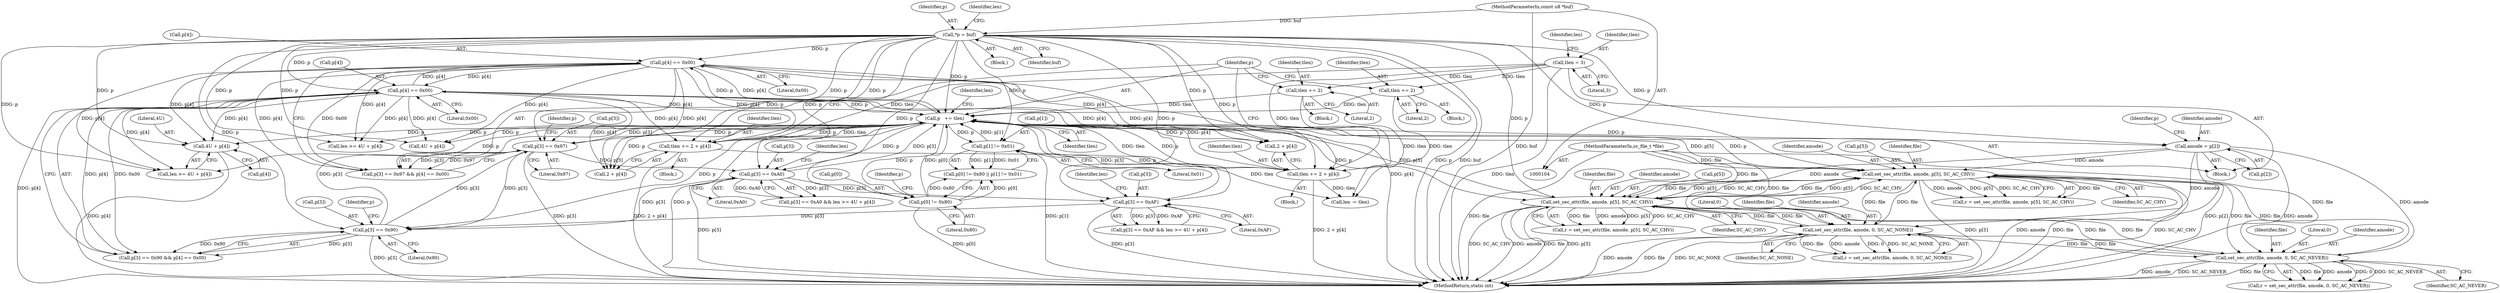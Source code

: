 digraph "0_OpenSC_8fe377e93b4b56060e5bbfb6f3142ceaeca744fa_0@pointer" {
"1000225" [label="(Call,4U + p[4])"];
"1000111" [label="(Call,*p = buf)"];
"1000107" [label="(MethodParameterIn,const u8 *buf)"];
"1000192" [label="(Call,p[4] == 0x00)"];
"1000161" [label="(Call,p[4] == 0x00)"];
"1000303" [label="(Call,p   += tlen)"];
"1000286" [label="(Call,tlen += 2 + p[4])"];
"1000121" [label="(Call,tlen = 3)"];
"1000212" [label="(Call,tlen += 2)"];
"1000181" [label="(Call,tlen += 2)"];
"1000247" [label="(Call,tlen += 2 + p[4])"];
"1000187" [label="(Call,p[3] == 0x97)"];
"1000156" [label="(Call,p[3] == 0x90)"];
"1000218" [label="(Call,p[3] == 0xA0)"];
"1000257" [label="(Call,p[3] == 0xAF)"];
"1000234" [label="(Call,set_sec_attr(file, amode, p[5], SC_AC_CHV))"];
"1000273" [label="(Call,set_sec_attr(file, amode, p[5], SC_AC_CHV))"];
"1000170" [label="(Call,set_sec_attr(file, amode, 0, SC_AC_NONE))"];
"1000201" [label="(Call,set_sec_attr(file, amode, 0, SC_AC_NEVER))"];
"1000106" [label="(MethodParameterIn,sc_file_t *file)"];
"1000149" [label="(Call,amode = p[2])"];
"1000135" [label="(Call,p[1] != 0x01)"];
"1000130" [label="(Call,p[0] != 0x80)"];
"1000123" [label="(Literal,3)"];
"1000183" [label="(Literal,2)"];
"1000173" [label="(Literal,0)"];
"1000213" [label="(Identifier,tlen)"];
"1000168" [label="(Call,r = set_sec_attr(file, amode, 0, SC_AC_NONE))"];
"1000223" [label="(Call,len >= 4U + p[4])"];
"1000137" [label="(Identifier,p)"];
"1000307" [label="(Identifier,len)"];
"1000191" [label="(Literal,0x97)"];
"1000150" [label="(Identifier,amode)"];
"1000156" [label="(Call,p[3] == 0x90)"];
"1000311" [label="(MethodReturn,static int)"];
"1000130" [label="(Call,p[0] != 0x80)"];
"1000162" [label="(Call,p[4])"];
"1000187" [label="(Call,p[3] == 0x97)"];
"1000196" [label="(Literal,0x00)"];
"1000230" [label="(Block,)"];
"1000212" [label="(Call,tlen += 2)"];
"1000304" [label="(Identifier,p)"];
"1000157" [label="(Call,p[3])"];
"1000139" [label="(Literal,0x01)"];
"1000287" [label="(Identifier,tlen)"];
"1000273" [label="(Call,set_sec_attr(file, amode, p[5], SC_AC_CHV))"];
"1000263" [label="(Identifier,len)"];
"1000193" [label="(Call,p[4])"];
"1000199" [label="(Call,r = set_sec_attr(file, amode, 0, SC_AC_NEVER))"];
"1000129" [label="(Call,p[0] != 0x80 || p[1] != 0x01)"];
"1000274" [label="(Identifier,file)"];
"1000306" [label="(Call,len -= tlen)"];
"1000288" [label="(Call,2 + p[4])"];
"1000226" [label="(Literal,4U)"];
"1000275" [label="(Identifier,amode)"];
"1000131" [label="(Call,p[0])"];
"1000276" [label="(Call,p[5])"];
"1000106" [label="(MethodParameterIn,sc_file_t *file)"];
"1000194" [label="(Identifier,p)"];
"1000163" [label="(Identifier,p)"];
"1000171" [label="(Identifier,file)"];
"1000181" [label="(Call,tlen += 2)"];
"1000134" [label="(Literal,0x80)"];
"1000247" [label="(Call,tlen += 2 + p[4])"];
"1000217" [label="(Call,p[3] == 0xA0 && len >= 4U + p[4])"];
"1000234" [label="(Call,set_sec_attr(file, amode, p[5], SC_AC_CHV))"];
"1000271" [label="(Call,r = set_sec_attr(file, amode, p[5], SC_AC_CHV))"];
"1000192" [label="(Call,p[4] == 0x00)"];
"1000202" [label="(Identifier,file)"];
"1000305" [label="(Identifier,tlen)"];
"1000225" [label="(Call,4U + p[4])"];
"1000186" [label="(Call,p[3] == 0x97 && p[4] == 0x00)"];
"1000248" [label="(Identifier,tlen)"];
"1000236" [label="(Identifier,amode)"];
"1000107" [label="(MethodParameterIn,const u8 *buf)"];
"1000232" [label="(Call,r = set_sec_attr(file, amode, p[5], SC_AC_CHV))"];
"1000261" [label="(Literal,0xAF)"];
"1000269" [label="(Block,)"];
"1000151" [label="(Call,p[2])"];
"1000237" [label="(Call,p[5])"];
"1000118" [label="(Block,)"];
"1000201" [label="(Call,set_sec_attr(file, amode, 0, SC_AC_NEVER))"];
"1000262" [label="(Call,len >= 4U + p[4])"];
"1000257" [label="(Call,p[3] == 0xAF)"];
"1000136" [label="(Call,p[1])"];
"1000303" [label="(Call,p   += tlen)"];
"1000166" [label="(Block,)"];
"1000135" [label="(Call,p[1] != 0x01)"];
"1000240" [label="(Identifier,SC_AC_CHV)"];
"1000109" [label="(Block,)"];
"1000113" [label="(Identifier,buf)"];
"1000122" [label="(Identifier,tlen)"];
"1000170" [label="(Call,set_sec_attr(file, amode, 0, SC_AC_NONE))"];
"1000264" [label="(Call,4U + p[4])"];
"1000112" [label="(Identifier,p)"];
"1000205" [label="(Identifier,SC_AC_NEVER)"];
"1000116" [label="(Identifier,len)"];
"1000161" [label="(Call,p[4] == 0x00)"];
"1000204" [label="(Literal,0)"];
"1000249" [label="(Call,2 + p[4])"];
"1000235" [label="(Identifier,file)"];
"1000256" [label="(Call,p[3] == 0xAF && len >= 4U + p[4])"];
"1000111" [label="(Call,*p = buf)"];
"1000219" [label="(Call,p[3])"];
"1000172" [label="(Identifier,amode)"];
"1000203" [label="(Identifier,amode)"];
"1000155" [label="(Call,p[3] == 0x90 && p[4] == 0x00)"];
"1000214" [label="(Literal,2)"];
"1000174" [label="(Identifier,SC_AC_NONE)"];
"1000224" [label="(Identifier,len)"];
"1000121" [label="(Call,tlen = 3)"];
"1000160" [label="(Literal,0x90)"];
"1000127" [label="(Identifier,len)"];
"1000165" [label="(Literal,0x00)"];
"1000279" [label="(Identifier,SC_AC_CHV)"];
"1000188" [label="(Call,p[3])"];
"1000222" [label="(Literal,0xA0)"];
"1000158" [label="(Identifier,p)"];
"1000218" [label="(Call,p[3] == 0xA0)"];
"1000258" [label="(Call,p[3])"];
"1000149" [label="(Call,amode = p[2])"];
"1000286" [label="(Call,tlen += 2 + p[4])"];
"1000197" [label="(Block,)"];
"1000182" [label="(Identifier,tlen)"];
"1000227" [label="(Call,p[4])"];
"1000225" -> "1000223"  [label="AST: "];
"1000225" -> "1000227"  [label="CFG: "];
"1000226" -> "1000225"  [label="AST: "];
"1000227" -> "1000225"  [label="AST: "];
"1000223" -> "1000225"  [label="CFG: "];
"1000225" -> "1000311"  [label="DDG: p[4]"];
"1000111" -> "1000225"  [label="DDG: p"];
"1000192" -> "1000225"  [label="DDG: p[4]"];
"1000161" -> "1000225"  [label="DDG: p[4]"];
"1000303" -> "1000225"  [label="DDG: p"];
"1000111" -> "1000109"  [label="AST: "];
"1000111" -> "1000113"  [label="CFG: "];
"1000112" -> "1000111"  [label="AST: "];
"1000113" -> "1000111"  [label="AST: "];
"1000116" -> "1000111"  [label="CFG: "];
"1000111" -> "1000311"  [label="DDG: p"];
"1000111" -> "1000311"  [label="DDG: buf"];
"1000107" -> "1000111"  [label="DDG: buf"];
"1000111" -> "1000130"  [label="DDG: p"];
"1000111" -> "1000135"  [label="DDG: p"];
"1000111" -> "1000149"  [label="DDG: p"];
"1000111" -> "1000156"  [label="DDG: p"];
"1000111" -> "1000161"  [label="DDG: p"];
"1000111" -> "1000187"  [label="DDG: p"];
"1000111" -> "1000192"  [label="DDG: p"];
"1000111" -> "1000218"  [label="DDG: p"];
"1000111" -> "1000223"  [label="DDG: p"];
"1000111" -> "1000234"  [label="DDG: p"];
"1000111" -> "1000247"  [label="DDG: p"];
"1000111" -> "1000249"  [label="DDG: p"];
"1000111" -> "1000257"  [label="DDG: p"];
"1000111" -> "1000262"  [label="DDG: p"];
"1000111" -> "1000264"  [label="DDG: p"];
"1000111" -> "1000273"  [label="DDG: p"];
"1000111" -> "1000286"  [label="DDG: p"];
"1000111" -> "1000288"  [label="DDG: p"];
"1000111" -> "1000303"  [label="DDG: p"];
"1000107" -> "1000104"  [label="AST: "];
"1000107" -> "1000311"  [label="DDG: buf"];
"1000192" -> "1000186"  [label="AST: "];
"1000192" -> "1000196"  [label="CFG: "];
"1000193" -> "1000192"  [label="AST: "];
"1000196" -> "1000192"  [label="AST: "];
"1000186" -> "1000192"  [label="CFG: "];
"1000192" -> "1000311"  [label="DDG: p[4]"];
"1000192" -> "1000161"  [label="DDG: p[4]"];
"1000192" -> "1000186"  [label="DDG: p[4]"];
"1000192" -> "1000186"  [label="DDG: 0x00"];
"1000161" -> "1000192"  [label="DDG: p[4]"];
"1000303" -> "1000192"  [label="DDG: p"];
"1000192" -> "1000223"  [label="DDG: p[4]"];
"1000192" -> "1000247"  [label="DDG: p[4]"];
"1000192" -> "1000249"  [label="DDG: p[4]"];
"1000192" -> "1000262"  [label="DDG: p[4]"];
"1000192" -> "1000264"  [label="DDG: p[4]"];
"1000192" -> "1000286"  [label="DDG: p[4]"];
"1000192" -> "1000288"  [label="DDG: p[4]"];
"1000192" -> "1000303"  [label="DDG: p[4]"];
"1000161" -> "1000155"  [label="AST: "];
"1000161" -> "1000165"  [label="CFG: "];
"1000162" -> "1000161"  [label="AST: "];
"1000165" -> "1000161"  [label="AST: "];
"1000155" -> "1000161"  [label="CFG: "];
"1000161" -> "1000311"  [label="DDG: p[4]"];
"1000161" -> "1000155"  [label="DDG: p[4]"];
"1000161" -> "1000155"  [label="DDG: 0x00"];
"1000303" -> "1000161"  [label="DDG: p"];
"1000161" -> "1000223"  [label="DDG: p[4]"];
"1000161" -> "1000247"  [label="DDG: p[4]"];
"1000161" -> "1000249"  [label="DDG: p[4]"];
"1000161" -> "1000262"  [label="DDG: p[4]"];
"1000161" -> "1000264"  [label="DDG: p[4]"];
"1000161" -> "1000286"  [label="DDG: p[4]"];
"1000161" -> "1000288"  [label="DDG: p[4]"];
"1000161" -> "1000303"  [label="DDG: p[4]"];
"1000303" -> "1000118"  [label="AST: "];
"1000303" -> "1000305"  [label="CFG: "];
"1000304" -> "1000303"  [label="AST: "];
"1000305" -> "1000303"  [label="AST: "];
"1000307" -> "1000303"  [label="CFG: "];
"1000303" -> "1000311"  [label="DDG: p"];
"1000303" -> "1000130"  [label="DDG: p"];
"1000303" -> "1000135"  [label="DDG: p"];
"1000303" -> "1000149"  [label="DDG: p"];
"1000303" -> "1000156"  [label="DDG: p"];
"1000303" -> "1000187"  [label="DDG: p"];
"1000303" -> "1000218"  [label="DDG: p"];
"1000303" -> "1000223"  [label="DDG: p"];
"1000303" -> "1000234"  [label="DDG: p"];
"1000303" -> "1000247"  [label="DDG: p"];
"1000303" -> "1000249"  [label="DDG: p"];
"1000303" -> "1000257"  [label="DDG: p"];
"1000303" -> "1000262"  [label="DDG: p"];
"1000303" -> "1000264"  [label="DDG: p"];
"1000303" -> "1000273"  [label="DDG: p"];
"1000303" -> "1000286"  [label="DDG: p"];
"1000303" -> "1000288"  [label="DDG: p"];
"1000286" -> "1000303"  [label="DDG: tlen"];
"1000212" -> "1000303"  [label="DDG: tlen"];
"1000181" -> "1000303"  [label="DDG: tlen"];
"1000247" -> "1000303"  [label="DDG: tlen"];
"1000187" -> "1000303"  [label="DDG: p[3]"];
"1000234" -> "1000303"  [label="DDG: p[5]"];
"1000156" -> "1000303"  [label="DDG: p[3]"];
"1000218" -> "1000303"  [label="DDG: p[3]"];
"1000257" -> "1000303"  [label="DDG: p[3]"];
"1000135" -> "1000303"  [label="DDG: p[1]"];
"1000130" -> "1000303"  [label="DDG: p[0]"];
"1000273" -> "1000303"  [label="DDG: p[5]"];
"1000286" -> "1000269"  [label="AST: "];
"1000286" -> "1000288"  [label="CFG: "];
"1000287" -> "1000286"  [label="AST: "];
"1000288" -> "1000286"  [label="AST: "];
"1000304" -> "1000286"  [label="CFG: "];
"1000286" -> "1000311"  [label="DDG: 2 + p[4]"];
"1000121" -> "1000286"  [label="DDG: tlen"];
"1000286" -> "1000306"  [label="DDG: tlen"];
"1000121" -> "1000118"  [label="AST: "];
"1000121" -> "1000123"  [label="CFG: "];
"1000122" -> "1000121"  [label="AST: "];
"1000123" -> "1000121"  [label="AST: "];
"1000127" -> "1000121"  [label="CFG: "];
"1000121" -> "1000311"  [label="DDG: tlen"];
"1000121" -> "1000181"  [label="DDG: tlen"];
"1000121" -> "1000212"  [label="DDG: tlen"];
"1000121" -> "1000247"  [label="DDG: tlen"];
"1000212" -> "1000197"  [label="AST: "];
"1000212" -> "1000214"  [label="CFG: "];
"1000213" -> "1000212"  [label="AST: "];
"1000214" -> "1000212"  [label="AST: "];
"1000304" -> "1000212"  [label="CFG: "];
"1000212" -> "1000306"  [label="DDG: tlen"];
"1000181" -> "1000166"  [label="AST: "];
"1000181" -> "1000183"  [label="CFG: "];
"1000182" -> "1000181"  [label="AST: "];
"1000183" -> "1000181"  [label="AST: "];
"1000304" -> "1000181"  [label="CFG: "];
"1000181" -> "1000306"  [label="DDG: tlen"];
"1000247" -> "1000230"  [label="AST: "];
"1000247" -> "1000249"  [label="CFG: "];
"1000248" -> "1000247"  [label="AST: "];
"1000249" -> "1000247"  [label="AST: "];
"1000304" -> "1000247"  [label="CFG: "];
"1000247" -> "1000311"  [label="DDG: 2 + p[4]"];
"1000247" -> "1000306"  [label="DDG: tlen"];
"1000187" -> "1000186"  [label="AST: "];
"1000187" -> "1000191"  [label="CFG: "];
"1000188" -> "1000187"  [label="AST: "];
"1000191" -> "1000187"  [label="AST: "];
"1000194" -> "1000187"  [label="CFG: "];
"1000186" -> "1000187"  [label="CFG: "];
"1000187" -> "1000311"  [label="DDG: p[3]"];
"1000187" -> "1000156"  [label="DDG: p[3]"];
"1000187" -> "1000186"  [label="DDG: p[3]"];
"1000187" -> "1000186"  [label="DDG: 0x97"];
"1000156" -> "1000187"  [label="DDG: p[3]"];
"1000187" -> "1000218"  [label="DDG: p[3]"];
"1000156" -> "1000155"  [label="AST: "];
"1000156" -> "1000160"  [label="CFG: "];
"1000157" -> "1000156"  [label="AST: "];
"1000160" -> "1000156"  [label="AST: "];
"1000163" -> "1000156"  [label="CFG: "];
"1000155" -> "1000156"  [label="CFG: "];
"1000156" -> "1000311"  [label="DDG: p[3]"];
"1000156" -> "1000155"  [label="DDG: p[3]"];
"1000156" -> "1000155"  [label="DDG: 0x90"];
"1000218" -> "1000156"  [label="DDG: p[3]"];
"1000257" -> "1000156"  [label="DDG: p[3]"];
"1000218" -> "1000217"  [label="AST: "];
"1000218" -> "1000222"  [label="CFG: "];
"1000219" -> "1000218"  [label="AST: "];
"1000222" -> "1000218"  [label="AST: "];
"1000224" -> "1000218"  [label="CFG: "];
"1000217" -> "1000218"  [label="CFG: "];
"1000218" -> "1000311"  [label="DDG: p[3]"];
"1000218" -> "1000217"  [label="DDG: p[3]"];
"1000218" -> "1000217"  [label="DDG: 0xA0"];
"1000218" -> "1000257"  [label="DDG: p[3]"];
"1000257" -> "1000256"  [label="AST: "];
"1000257" -> "1000261"  [label="CFG: "];
"1000258" -> "1000257"  [label="AST: "];
"1000261" -> "1000257"  [label="AST: "];
"1000263" -> "1000257"  [label="CFG: "];
"1000256" -> "1000257"  [label="CFG: "];
"1000257" -> "1000311"  [label="DDG: p[3]"];
"1000257" -> "1000256"  [label="DDG: p[3]"];
"1000257" -> "1000256"  [label="DDG: 0xAF"];
"1000234" -> "1000232"  [label="AST: "];
"1000234" -> "1000240"  [label="CFG: "];
"1000235" -> "1000234"  [label="AST: "];
"1000236" -> "1000234"  [label="AST: "];
"1000237" -> "1000234"  [label="AST: "];
"1000240" -> "1000234"  [label="AST: "];
"1000232" -> "1000234"  [label="CFG: "];
"1000234" -> "1000311"  [label="DDG: p[5]"];
"1000234" -> "1000311"  [label="DDG: amode"];
"1000234" -> "1000311"  [label="DDG: file"];
"1000234" -> "1000311"  [label="DDG: SC_AC_CHV"];
"1000234" -> "1000170"  [label="DDG: file"];
"1000234" -> "1000201"  [label="DDG: file"];
"1000234" -> "1000232"  [label="DDG: file"];
"1000234" -> "1000232"  [label="DDG: amode"];
"1000234" -> "1000232"  [label="DDG: p[5]"];
"1000234" -> "1000232"  [label="DDG: SC_AC_CHV"];
"1000273" -> "1000234"  [label="DDG: file"];
"1000273" -> "1000234"  [label="DDG: p[5]"];
"1000273" -> "1000234"  [label="DDG: SC_AC_CHV"];
"1000170" -> "1000234"  [label="DDG: file"];
"1000201" -> "1000234"  [label="DDG: file"];
"1000106" -> "1000234"  [label="DDG: file"];
"1000149" -> "1000234"  [label="DDG: amode"];
"1000234" -> "1000273"  [label="DDG: file"];
"1000234" -> "1000273"  [label="DDG: p[5]"];
"1000234" -> "1000273"  [label="DDG: SC_AC_CHV"];
"1000273" -> "1000271"  [label="AST: "];
"1000273" -> "1000279"  [label="CFG: "];
"1000274" -> "1000273"  [label="AST: "];
"1000275" -> "1000273"  [label="AST: "];
"1000276" -> "1000273"  [label="AST: "];
"1000279" -> "1000273"  [label="AST: "];
"1000271" -> "1000273"  [label="CFG: "];
"1000273" -> "1000311"  [label="DDG: amode"];
"1000273" -> "1000311"  [label="DDG: file"];
"1000273" -> "1000311"  [label="DDG: p[5]"];
"1000273" -> "1000311"  [label="DDG: SC_AC_CHV"];
"1000273" -> "1000170"  [label="DDG: file"];
"1000273" -> "1000201"  [label="DDG: file"];
"1000273" -> "1000271"  [label="DDG: file"];
"1000273" -> "1000271"  [label="DDG: amode"];
"1000273" -> "1000271"  [label="DDG: p[5]"];
"1000273" -> "1000271"  [label="DDG: SC_AC_CHV"];
"1000170" -> "1000273"  [label="DDG: file"];
"1000201" -> "1000273"  [label="DDG: file"];
"1000106" -> "1000273"  [label="DDG: file"];
"1000149" -> "1000273"  [label="DDG: amode"];
"1000170" -> "1000168"  [label="AST: "];
"1000170" -> "1000174"  [label="CFG: "];
"1000171" -> "1000170"  [label="AST: "];
"1000172" -> "1000170"  [label="AST: "];
"1000173" -> "1000170"  [label="AST: "];
"1000174" -> "1000170"  [label="AST: "];
"1000168" -> "1000170"  [label="CFG: "];
"1000170" -> "1000311"  [label="DDG: amode"];
"1000170" -> "1000311"  [label="DDG: file"];
"1000170" -> "1000311"  [label="DDG: SC_AC_NONE"];
"1000170" -> "1000168"  [label="DDG: file"];
"1000170" -> "1000168"  [label="DDG: amode"];
"1000170" -> "1000168"  [label="DDG: 0"];
"1000170" -> "1000168"  [label="DDG: SC_AC_NONE"];
"1000201" -> "1000170"  [label="DDG: file"];
"1000106" -> "1000170"  [label="DDG: file"];
"1000149" -> "1000170"  [label="DDG: amode"];
"1000170" -> "1000201"  [label="DDG: file"];
"1000201" -> "1000199"  [label="AST: "];
"1000201" -> "1000205"  [label="CFG: "];
"1000202" -> "1000201"  [label="AST: "];
"1000203" -> "1000201"  [label="AST: "];
"1000204" -> "1000201"  [label="AST: "];
"1000205" -> "1000201"  [label="AST: "];
"1000199" -> "1000201"  [label="CFG: "];
"1000201" -> "1000311"  [label="DDG: amode"];
"1000201" -> "1000311"  [label="DDG: SC_AC_NEVER"];
"1000201" -> "1000311"  [label="DDG: file"];
"1000201" -> "1000199"  [label="DDG: file"];
"1000201" -> "1000199"  [label="DDG: amode"];
"1000201" -> "1000199"  [label="DDG: 0"];
"1000201" -> "1000199"  [label="DDG: SC_AC_NEVER"];
"1000106" -> "1000201"  [label="DDG: file"];
"1000149" -> "1000201"  [label="DDG: amode"];
"1000106" -> "1000104"  [label="AST: "];
"1000106" -> "1000311"  [label="DDG: file"];
"1000149" -> "1000118"  [label="AST: "];
"1000149" -> "1000151"  [label="CFG: "];
"1000150" -> "1000149"  [label="AST: "];
"1000151" -> "1000149"  [label="AST: "];
"1000158" -> "1000149"  [label="CFG: "];
"1000149" -> "1000311"  [label="DDG: p[2]"];
"1000149" -> "1000311"  [label="DDG: amode"];
"1000135" -> "1000129"  [label="AST: "];
"1000135" -> "1000139"  [label="CFG: "];
"1000136" -> "1000135"  [label="AST: "];
"1000139" -> "1000135"  [label="AST: "];
"1000129" -> "1000135"  [label="CFG: "];
"1000135" -> "1000311"  [label="DDG: p[1]"];
"1000135" -> "1000129"  [label="DDG: p[1]"];
"1000135" -> "1000129"  [label="DDG: 0x01"];
"1000130" -> "1000129"  [label="AST: "];
"1000130" -> "1000134"  [label="CFG: "];
"1000131" -> "1000130"  [label="AST: "];
"1000134" -> "1000130"  [label="AST: "];
"1000137" -> "1000130"  [label="CFG: "];
"1000129" -> "1000130"  [label="CFG: "];
"1000130" -> "1000311"  [label="DDG: p[0]"];
"1000130" -> "1000129"  [label="DDG: p[0]"];
"1000130" -> "1000129"  [label="DDG: 0x80"];
}
